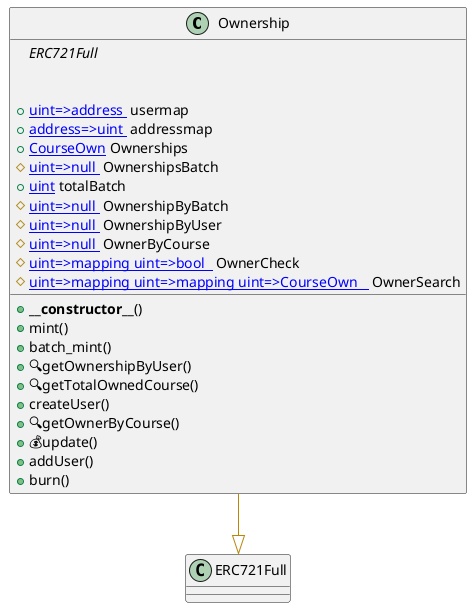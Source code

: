 @startuml
' -- generated by: https://marketplace.visualstudio.com/items?itemName=tintinweb.solidity-visual-auditor
'
' -- for auto-render install: https://marketplace.visualstudio.com/items?itemName=jebbs.plantuml
' -- options --



' -- classes --


class Ownership {
    ' -- inheritance --
	{abstract}ERC721Full

    ' -- usingFor --

    ' -- vars --
	+[[mapping uint=>address ]] usermap
	+[[mapping address=>uint ]] addressmap
	+[[CourseOwn]] Ownerships
	#[[mapping uint=>null ]] OwnershipsBatch
	+[[uint]] totalBatch
	#[[mapping uint=>null ]] OwnershipByBatch
	#[[mapping uint=>null ]] OwnershipByUser
	#[[mapping uint=>null ]] OwnerByCourse
	#[[mapping uint=>mapping uint=>bool  ]] OwnerCheck
	#[[mapping uint=>mapping uint=>mapping uint=>CourseOwn   ]] OwnerSearch

    ' -- methods --
	+**__constructor__**()
	+mint()
	+batch_mint()
	+🔍getOwnershipByUser()
	+🔍getTotalOwnedCourse()
	+createUser()
	+🔍getOwnerByCourse()
	+💰update()
	+addUser()
	+burn()

}
' -- inheritance / usingFor --
Ownership --[#DarkGoldenRod]|> ERC721Full

@enduml